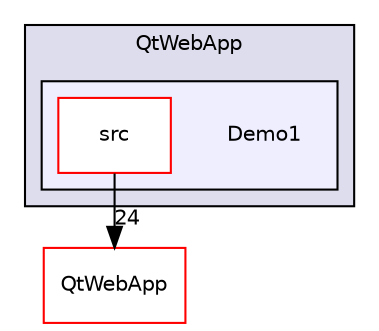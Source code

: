 digraph "prerequisites/QtWebApp/Demo1" {
  compound=true
  node [ fontsize="10", fontname="Helvetica"];
  edge [ labelfontsize="10", labelfontname="Helvetica"];
  subgraph clusterdir_c8ee3321b9bb547ee3793e57e69b2b24 {
    graph [ bgcolor="#ddddee", pencolor="black", label="QtWebApp" fontname="Helvetica", fontsize="10", URL="dir_c8ee3321b9bb547ee3793e57e69b2b24.html"]
  subgraph clusterdir_344a005500d4c7e3f705e1083a418195 {
    graph [ bgcolor="#eeeeff", pencolor="black", label="" URL="dir_344a005500d4c7e3f705e1083a418195.html"];
    dir_344a005500d4c7e3f705e1083a418195 [shape=plaintext label="Demo1"];
    dir_9e3e2c62c18747de0a0a2c20770e3058 [shape=box label="src" color="red" fillcolor="white" style="filled" URL="dir_9e3e2c62c18747de0a0a2c20770e3058.html"];
  }
  }
  dir_fcefc31fc3f25546f55bfcf4421333ad [shape=box label="QtWebApp" fillcolor="white" style="filled" color="red" URL="dir_fcefc31fc3f25546f55bfcf4421333ad.html"];
  dir_9e3e2c62c18747de0a0a2c20770e3058->dir_fcefc31fc3f25546f55bfcf4421333ad [headlabel="24", labeldistance=1.5 headhref="dir_000033_000400.html"];
}
